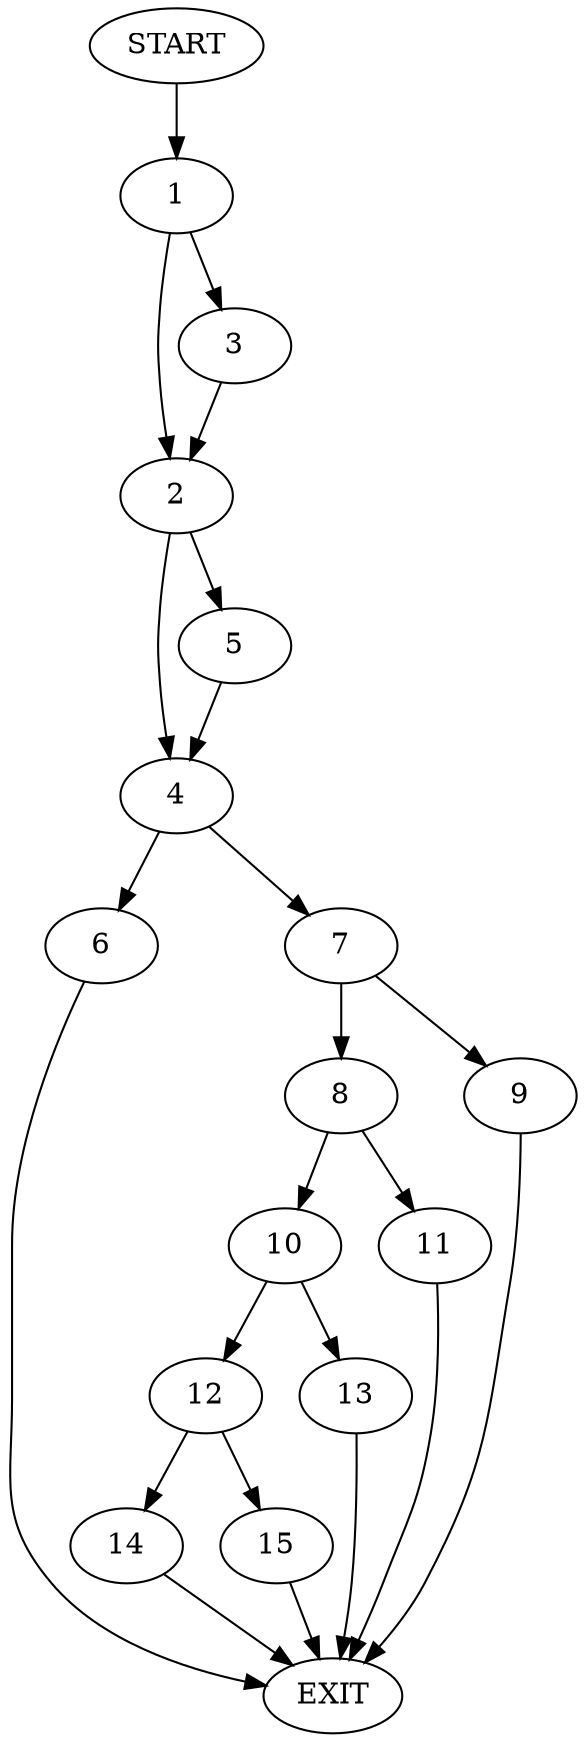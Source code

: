 digraph {
0 [label="START"]
16 [label="EXIT"]
0 -> 1
1 -> 2
1 -> 3
2 -> 4
2 -> 5
3 -> 2
4 -> 6
4 -> 7
5 -> 4
6 -> 16
7 -> 8
7 -> 9
9 -> 16
8 -> 10
8 -> 11
11 -> 16
10 -> 12
10 -> 13
13 -> 16
12 -> 14
12 -> 15
14 -> 16
15 -> 16
}

